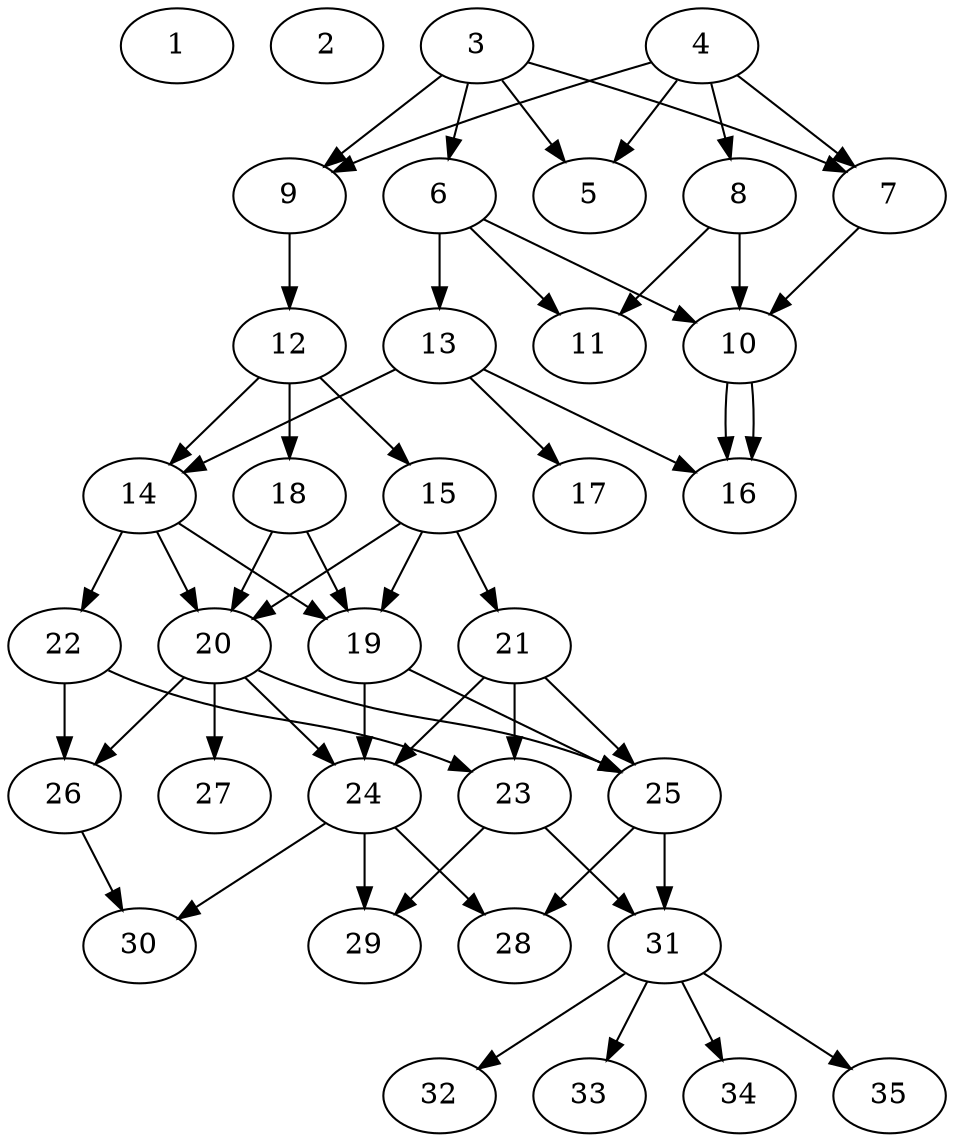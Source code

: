 // DAG automatically generated by daggen at Thu Oct  3 14:05:37 2019
// ./daggen --dot -n 35 --ccr 0.4 --fat 0.5 --regular 0.9 --density 0.6 --mindata 5242880 --maxdata 52428800 
digraph G {
  1 [size="51338240", alpha="0.08", expect_size="20535296"] 
  2 [size="32947200", alpha="0.11", expect_size="13178880"] 
  3 [size="42654720", alpha="0.09", expect_size="17061888"] 
  3 -> 5 [size ="17061888"]
  3 -> 6 [size ="17061888"]
  3 -> 7 [size ="17061888"]
  3 -> 9 [size ="17061888"]
  4 [size="69301760", alpha="0.05", expect_size="27720704"] 
  4 -> 5 [size ="27720704"]
  4 -> 7 [size ="27720704"]
  4 -> 8 [size ="27720704"]
  4 -> 9 [size ="27720704"]
  5 [size="91788800", alpha="0.20", expect_size="36715520"] 
  6 [size="68879360", alpha="0.06", expect_size="27551744"] 
  6 -> 10 [size ="27551744"]
  6 -> 11 [size ="27551744"]
  6 -> 13 [size ="27551744"]
  7 [size="112320000", alpha="0.01", expect_size="44928000"] 
  7 -> 10 [size ="44928000"]
  8 [size="19745280", alpha="0.11", expect_size="7898112"] 
  8 -> 10 [size ="7898112"]
  8 -> 11 [size ="7898112"]
  9 [size="128706560", alpha="0.09", expect_size="51482624"] 
  9 -> 12 [size ="51482624"]
  10 [size="25838080", alpha="0.17", expect_size="10335232"] 
  10 -> 16 [size ="10335232"]
  10 -> 16 [size ="10335232"]
  11 [size="93143040", alpha="0.02", expect_size="37257216"] 
  12 [size="22407680", alpha="0.08", expect_size="8963072"] 
  12 -> 14 [size ="8963072"]
  12 -> 15 [size ="8963072"]
  12 -> 18 [size ="8963072"]
  13 [size="89239040", alpha="0.08", expect_size="35695616"] 
  13 -> 14 [size ="35695616"]
  13 -> 16 [size ="35695616"]
  13 -> 17 [size ="35695616"]
  14 [size="26713600", alpha="0.02", expect_size="10685440"] 
  14 -> 19 [size ="10685440"]
  14 -> 20 [size ="10685440"]
  14 -> 22 [size ="10685440"]
  15 [size="55198720", alpha="0.09", expect_size="22079488"] 
  15 -> 19 [size ="22079488"]
  15 -> 20 [size ="22079488"]
  15 -> 21 [size ="22079488"]
  16 [size="53765120", alpha="0.13", expect_size="21506048"] 
  17 [size="91942400", alpha="0.19", expect_size="36776960"] 
  18 [size="100451840", alpha="0.04", expect_size="40180736"] 
  18 -> 19 [size ="40180736"]
  18 -> 20 [size ="40180736"]
  19 [size="46535680", alpha="0.10", expect_size="18614272"] 
  19 -> 24 [size ="18614272"]
  19 -> 25 [size ="18614272"]
  20 [size="102200320", alpha="0.08", expect_size="40880128"] 
  20 -> 24 [size ="40880128"]
  20 -> 25 [size ="40880128"]
  20 -> 26 [size ="40880128"]
  20 -> 27 [size ="40880128"]
  21 [size="86794240", alpha="0.13", expect_size="34717696"] 
  21 -> 23 [size ="34717696"]
  21 -> 24 [size ="34717696"]
  21 -> 25 [size ="34717696"]
  22 [size="97185280", alpha="0.01", expect_size="38874112"] 
  22 -> 23 [size ="38874112"]
  22 -> 26 [size ="38874112"]
  23 [size="28505600", alpha="0.14", expect_size="11402240"] 
  23 -> 29 [size ="11402240"]
  23 -> 31 [size ="11402240"]
  24 [size="76761600", alpha="0.16", expect_size="30704640"] 
  24 -> 28 [size ="30704640"]
  24 -> 29 [size ="30704640"]
  24 -> 30 [size ="30704640"]
  25 [size="91164160", alpha="0.12", expect_size="36465664"] 
  25 -> 28 [size ="36465664"]
  25 -> 31 [size ="36465664"]
  26 [size="28029440", alpha="0.18", expect_size="11211776"] 
  26 -> 30 [size ="11211776"]
  27 [size="105702400", alpha="0.00", expect_size="42280960"] 
  28 [size="101936640", alpha="0.03", expect_size="40774656"] 
  29 [size="126466560", alpha="0.06", expect_size="50586624"] 
  30 [size="65049600", alpha="0.12", expect_size="26019840"] 
  31 [size="111293440", alpha="0.10", expect_size="44517376"] 
  31 -> 32 [size ="44517376"]
  31 -> 33 [size ="44517376"]
  31 -> 34 [size ="44517376"]
  31 -> 35 [size ="44517376"]
  32 [size="67496960", alpha="0.11", expect_size="26998784"] 
  33 [size="71464960", alpha="0.04", expect_size="28585984"] 
  34 [size="34782720", alpha="0.19", expect_size="13913088"] 
  35 [size="13644800", alpha="0.02", expect_size="5457920"] 
}
